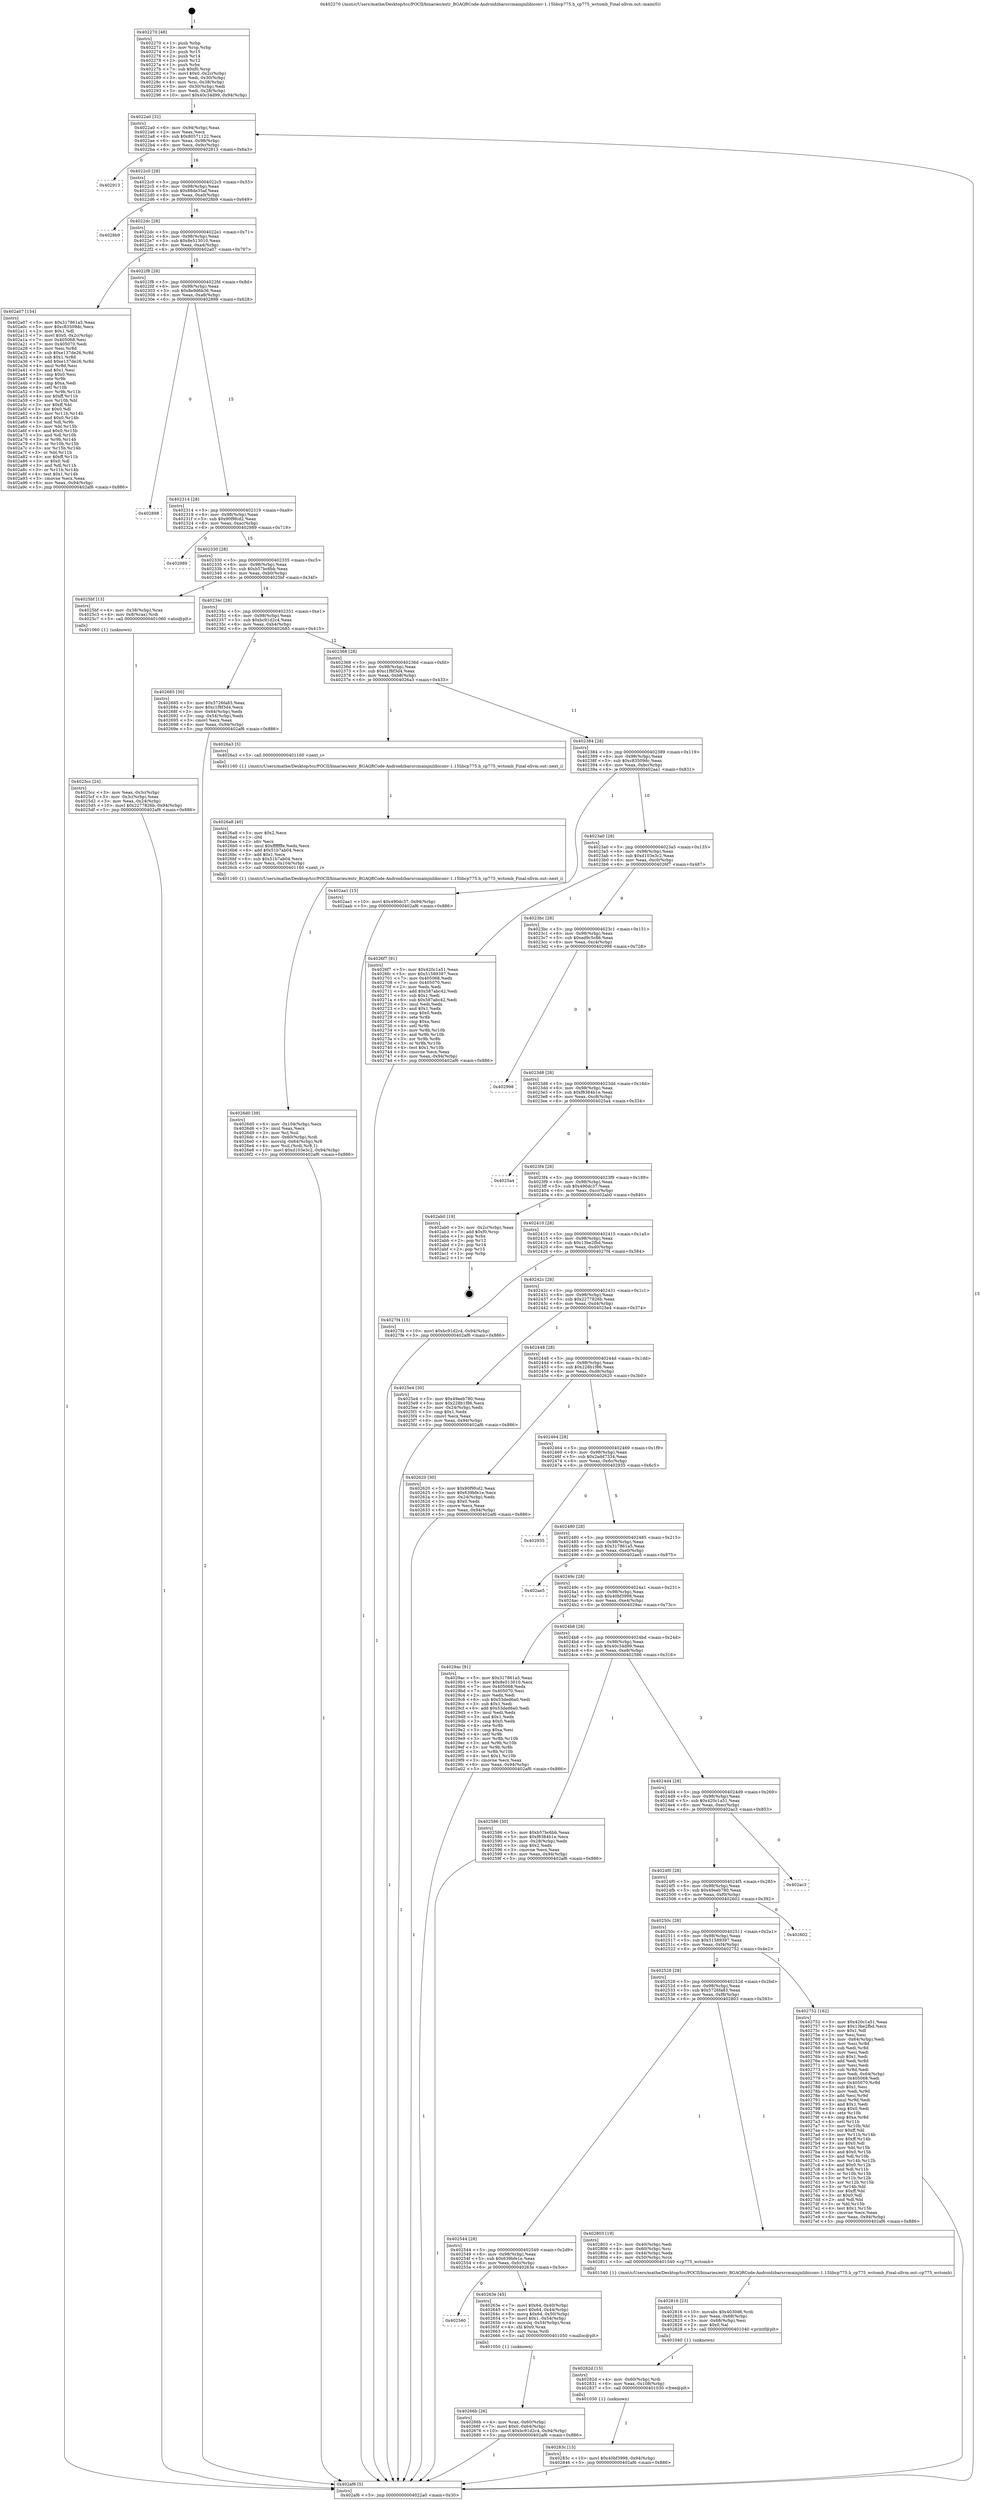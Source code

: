 digraph "0x402270" {
  label = "0x402270 (/mnt/c/Users/mathe/Desktop/tcc/POCII/binaries/extr_BGAQRCode-Androidzbarsrcmainjnilibiconv-1.15libcp775.h_cp775_wctomb_Final-ollvm.out::main(0))"
  labelloc = "t"
  node[shape=record]

  Entry [label="",width=0.3,height=0.3,shape=circle,fillcolor=black,style=filled]
  "0x4022a0" [label="{
     0x4022a0 [32]\l
     | [instrs]\l
     &nbsp;&nbsp;0x4022a0 \<+6\>: mov -0x94(%rbp),%eax\l
     &nbsp;&nbsp;0x4022a6 \<+2\>: mov %eax,%ecx\l
     &nbsp;&nbsp;0x4022a8 \<+6\>: sub $0x80571122,%ecx\l
     &nbsp;&nbsp;0x4022ae \<+6\>: mov %eax,-0x98(%rbp)\l
     &nbsp;&nbsp;0x4022b4 \<+6\>: mov %ecx,-0x9c(%rbp)\l
     &nbsp;&nbsp;0x4022ba \<+6\>: je 0000000000402913 \<main+0x6a3\>\l
  }"]
  "0x402913" [label="{
     0x402913\l
  }", style=dashed]
  "0x4022c0" [label="{
     0x4022c0 [28]\l
     | [instrs]\l
     &nbsp;&nbsp;0x4022c0 \<+5\>: jmp 00000000004022c5 \<main+0x55\>\l
     &nbsp;&nbsp;0x4022c5 \<+6\>: mov -0x98(%rbp),%eax\l
     &nbsp;&nbsp;0x4022cb \<+5\>: sub $0x88de35af,%eax\l
     &nbsp;&nbsp;0x4022d0 \<+6\>: mov %eax,-0xa0(%rbp)\l
     &nbsp;&nbsp;0x4022d6 \<+6\>: je 00000000004028b9 \<main+0x649\>\l
  }"]
  Exit [label="",width=0.3,height=0.3,shape=circle,fillcolor=black,style=filled,peripheries=2]
  "0x4028b9" [label="{
     0x4028b9\l
  }", style=dashed]
  "0x4022dc" [label="{
     0x4022dc [28]\l
     | [instrs]\l
     &nbsp;&nbsp;0x4022dc \<+5\>: jmp 00000000004022e1 \<main+0x71\>\l
     &nbsp;&nbsp;0x4022e1 \<+6\>: mov -0x98(%rbp),%eax\l
     &nbsp;&nbsp;0x4022e7 \<+5\>: sub $0x8e513010,%eax\l
     &nbsp;&nbsp;0x4022ec \<+6\>: mov %eax,-0xa4(%rbp)\l
     &nbsp;&nbsp;0x4022f2 \<+6\>: je 0000000000402a07 \<main+0x797\>\l
  }"]
  "0x40283c" [label="{
     0x40283c [15]\l
     | [instrs]\l
     &nbsp;&nbsp;0x40283c \<+10\>: movl $0x40bf3998,-0x94(%rbp)\l
     &nbsp;&nbsp;0x402846 \<+5\>: jmp 0000000000402af6 \<main+0x886\>\l
  }"]
  "0x402a07" [label="{
     0x402a07 [154]\l
     | [instrs]\l
     &nbsp;&nbsp;0x402a07 \<+5\>: mov $0x317861a5,%eax\l
     &nbsp;&nbsp;0x402a0c \<+5\>: mov $0xc83509dc,%ecx\l
     &nbsp;&nbsp;0x402a11 \<+2\>: mov $0x1,%dl\l
     &nbsp;&nbsp;0x402a13 \<+7\>: movl $0x0,-0x2c(%rbp)\l
     &nbsp;&nbsp;0x402a1a \<+7\>: mov 0x405068,%esi\l
     &nbsp;&nbsp;0x402a21 \<+7\>: mov 0x405070,%edi\l
     &nbsp;&nbsp;0x402a28 \<+3\>: mov %esi,%r8d\l
     &nbsp;&nbsp;0x402a2b \<+7\>: sub $0xe137de26,%r8d\l
     &nbsp;&nbsp;0x402a32 \<+4\>: sub $0x1,%r8d\l
     &nbsp;&nbsp;0x402a36 \<+7\>: add $0xe137de26,%r8d\l
     &nbsp;&nbsp;0x402a3d \<+4\>: imul %r8d,%esi\l
     &nbsp;&nbsp;0x402a41 \<+3\>: and $0x1,%esi\l
     &nbsp;&nbsp;0x402a44 \<+3\>: cmp $0x0,%esi\l
     &nbsp;&nbsp;0x402a47 \<+4\>: sete %r9b\l
     &nbsp;&nbsp;0x402a4b \<+3\>: cmp $0xa,%edi\l
     &nbsp;&nbsp;0x402a4e \<+4\>: setl %r10b\l
     &nbsp;&nbsp;0x402a52 \<+3\>: mov %r9b,%r11b\l
     &nbsp;&nbsp;0x402a55 \<+4\>: xor $0xff,%r11b\l
     &nbsp;&nbsp;0x402a59 \<+3\>: mov %r10b,%bl\l
     &nbsp;&nbsp;0x402a5c \<+3\>: xor $0xff,%bl\l
     &nbsp;&nbsp;0x402a5f \<+3\>: xor $0x0,%dl\l
     &nbsp;&nbsp;0x402a62 \<+3\>: mov %r11b,%r14b\l
     &nbsp;&nbsp;0x402a65 \<+4\>: and $0x0,%r14b\l
     &nbsp;&nbsp;0x402a69 \<+3\>: and %dl,%r9b\l
     &nbsp;&nbsp;0x402a6c \<+3\>: mov %bl,%r15b\l
     &nbsp;&nbsp;0x402a6f \<+4\>: and $0x0,%r15b\l
     &nbsp;&nbsp;0x402a73 \<+3\>: and %dl,%r10b\l
     &nbsp;&nbsp;0x402a76 \<+3\>: or %r9b,%r14b\l
     &nbsp;&nbsp;0x402a79 \<+3\>: or %r10b,%r15b\l
     &nbsp;&nbsp;0x402a7c \<+3\>: xor %r15b,%r14b\l
     &nbsp;&nbsp;0x402a7f \<+3\>: or %bl,%r11b\l
     &nbsp;&nbsp;0x402a82 \<+4\>: xor $0xff,%r11b\l
     &nbsp;&nbsp;0x402a86 \<+3\>: or $0x0,%dl\l
     &nbsp;&nbsp;0x402a89 \<+3\>: and %dl,%r11b\l
     &nbsp;&nbsp;0x402a8c \<+3\>: or %r11b,%r14b\l
     &nbsp;&nbsp;0x402a8f \<+4\>: test $0x1,%r14b\l
     &nbsp;&nbsp;0x402a93 \<+3\>: cmovne %ecx,%eax\l
     &nbsp;&nbsp;0x402a96 \<+6\>: mov %eax,-0x94(%rbp)\l
     &nbsp;&nbsp;0x402a9c \<+5\>: jmp 0000000000402af6 \<main+0x886\>\l
  }"]
  "0x4022f8" [label="{
     0x4022f8 [28]\l
     | [instrs]\l
     &nbsp;&nbsp;0x4022f8 \<+5\>: jmp 00000000004022fd \<main+0x8d\>\l
     &nbsp;&nbsp;0x4022fd \<+6\>: mov -0x98(%rbp),%eax\l
     &nbsp;&nbsp;0x402303 \<+5\>: sub $0x8e9d6b36,%eax\l
     &nbsp;&nbsp;0x402308 \<+6\>: mov %eax,-0xa8(%rbp)\l
     &nbsp;&nbsp;0x40230e \<+6\>: je 0000000000402898 \<main+0x628\>\l
  }"]
  "0x40282d" [label="{
     0x40282d [15]\l
     | [instrs]\l
     &nbsp;&nbsp;0x40282d \<+4\>: mov -0x60(%rbp),%rdi\l
     &nbsp;&nbsp;0x402831 \<+6\>: mov %eax,-0x108(%rbp)\l
     &nbsp;&nbsp;0x402837 \<+5\>: call 0000000000401030 \<free@plt\>\l
     | [calls]\l
     &nbsp;&nbsp;0x401030 \{1\} (unknown)\l
  }"]
  "0x402898" [label="{
     0x402898\l
  }", style=dashed]
  "0x402314" [label="{
     0x402314 [28]\l
     | [instrs]\l
     &nbsp;&nbsp;0x402314 \<+5\>: jmp 0000000000402319 \<main+0xa9\>\l
     &nbsp;&nbsp;0x402319 \<+6\>: mov -0x98(%rbp),%eax\l
     &nbsp;&nbsp;0x40231f \<+5\>: sub $0x90f9fcd2,%eax\l
     &nbsp;&nbsp;0x402324 \<+6\>: mov %eax,-0xac(%rbp)\l
     &nbsp;&nbsp;0x40232a \<+6\>: je 0000000000402989 \<main+0x719\>\l
  }"]
  "0x402816" [label="{
     0x402816 [23]\l
     | [instrs]\l
     &nbsp;&nbsp;0x402816 \<+10\>: movabs $0x4030d6,%rdi\l
     &nbsp;&nbsp;0x402820 \<+3\>: mov %eax,-0x68(%rbp)\l
     &nbsp;&nbsp;0x402823 \<+3\>: mov -0x68(%rbp),%esi\l
     &nbsp;&nbsp;0x402826 \<+2\>: mov $0x0,%al\l
     &nbsp;&nbsp;0x402828 \<+5\>: call 0000000000401040 \<printf@plt\>\l
     | [calls]\l
     &nbsp;&nbsp;0x401040 \{1\} (unknown)\l
  }"]
  "0x402989" [label="{
     0x402989\l
  }", style=dashed]
  "0x402330" [label="{
     0x402330 [28]\l
     | [instrs]\l
     &nbsp;&nbsp;0x402330 \<+5\>: jmp 0000000000402335 \<main+0xc5\>\l
     &nbsp;&nbsp;0x402335 \<+6\>: mov -0x98(%rbp),%eax\l
     &nbsp;&nbsp;0x40233b \<+5\>: sub $0xb57bc6bb,%eax\l
     &nbsp;&nbsp;0x402340 \<+6\>: mov %eax,-0xb0(%rbp)\l
     &nbsp;&nbsp;0x402346 \<+6\>: je 00000000004025bf \<main+0x34f\>\l
  }"]
  "0x4026d0" [label="{
     0x4026d0 [39]\l
     | [instrs]\l
     &nbsp;&nbsp;0x4026d0 \<+6\>: mov -0x104(%rbp),%ecx\l
     &nbsp;&nbsp;0x4026d6 \<+3\>: imul %eax,%ecx\l
     &nbsp;&nbsp;0x4026d9 \<+3\>: mov %cl,%sil\l
     &nbsp;&nbsp;0x4026dc \<+4\>: mov -0x60(%rbp),%rdi\l
     &nbsp;&nbsp;0x4026e0 \<+4\>: movslq -0x64(%rbp),%r8\l
     &nbsp;&nbsp;0x4026e4 \<+4\>: mov %sil,(%rdi,%r8,1)\l
     &nbsp;&nbsp;0x4026e8 \<+10\>: movl $0xd103e3c2,-0x94(%rbp)\l
     &nbsp;&nbsp;0x4026f2 \<+5\>: jmp 0000000000402af6 \<main+0x886\>\l
  }"]
  "0x4025bf" [label="{
     0x4025bf [13]\l
     | [instrs]\l
     &nbsp;&nbsp;0x4025bf \<+4\>: mov -0x38(%rbp),%rax\l
     &nbsp;&nbsp;0x4025c3 \<+4\>: mov 0x8(%rax),%rdi\l
     &nbsp;&nbsp;0x4025c7 \<+5\>: call 0000000000401060 \<atoi@plt\>\l
     | [calls]\l
     &nbsp;&nbsp;0x401060 \{1\} (unknown)\l
  }"]
  "0x40234c" [label="{
     0x40234c [28]\l
     | [instrs]\l
     &nbsp;&nbsp;0x40234c \<+5\>: jmp 0000000000402351 \<main+0xe1\>\l
     &nbsp;&nbsp;0x402351 \<+6\>: mov -0x98(%rbp),%eax\l
     &nbsp;&nbsp;0x402357 \<+5\>: sub $0xbc91d2c4,%eax\l
     &nbsp;&nbsp;0x40235c \<+6\>: mov %eax,-0xb4(%rbp)\l
     &nbsp;&nbsp;0x402362 \<+6\>: je 0000000000402685 \<main+0x415\>\l
  }"]
  "0x4026a8" [label="{
     0x4026a8 [40]\l
     | [instrs]\l
     &nbsp;&nbsp;0x4026a8 \<+5\>: mov $0x2,%ecx\l
     &nbsp;&nbsp;0x4026ad \<+1\>: cltd\l
     &nbsp;&nbsp;0x4026ae \<+2\>: idiv %ecx\l
     &nbsp;&nbsp;0x4026b0 \<+6\>: imul $0xfffffffe,%edx,%ecx\l
     &nbsp;&nbsp;0x4026b6 \<+6\>: add $0x51b7ab04,%ecx\l
     &nbsp;&nbsp;0x4026bc \<+3\>: add $0x1,%ecx\l
     &nbsp;&nbsp;0x4026bf \<+6\>: sub $0x51b7ab04,%ecx\l
     &nbsp;&nbsp;0x4026c5 \<+6\>: mov %ecx,-0x104(%rbp)\l
     &nbsp;&nbsp;0x4026cb \<+5\>: call 0000000000401160 \<next_i\>\l
     | [calls]\l
     &nbsp;&nbsp;0x401160 \{1\} (/mnt/c/Users/mathe/Desktop/tcc/POCII/binaries/extr_BGAQRCode-Androidzbarsrcmainjnilibiconv-1.15libcp775.h_cp775_wctomb_Final-ollvm.out::next_i)\l
  }"]
  "0x402685" [label="{
     0x402685 [30]\l
     | [instrs]\l
     &nbsp;&nbsp;0x402685 \<+5\>: mov $0x5726fa83,%eax\l
     &nbsp;&nbsp;0x40268a \<+5\>: mov $0xc1f8f3d4,%ecx\l
     &nbsp;&nbsp;0x40268f \<+3\>: mov -0x64(%rbp),%edx\l
     &nbsp;&nbsp;0x402692 \<+3\>: cmp -0x54(%rbp),%edx\l
     &nbsp;&nbsp;0x402695 \<+3\>: cmovl %ecx,%eax\l
     &nbsp;&nbsp;0x402698 \<+6\>: mov %eax,-0x94(%rbp)\l
     &nbsp;&nbsp;0x40269e \<+5\>: jmp 0000000000402af6 \<main+0x886\>\l
  }"]
  "0x402368" [label="{
     0x402368 [28]\l
     | [instrs]\l
     &nbsp;&nbsp;0x402368 \<+5\>: jmp 000000000040236d \<main+0xfd\>\l
     &nbsp;&nbsp;0x40236d \<+6\>: mov -0x98(%rbp),%eax\l
     &nbsp;&nbsp;0x402373 \<+5\>: sub $0xc1f8f3d4,%eax\l
     &nbsp;&nbsp;0x402378 \<+6\>: mov %eax,-0xb8(%rbp)\l
     &nbsp;&nbsp;0x40237e \<+6\>: je 00000000004026a3 \<main+0x433\>\l
  }"]
  "0x40266b" [label="{
     0x40266b [26]\l
     | [instrs]\l
     &nbsp;&nbsp;0x40266b \<+4\>: mov %rax,-0x60(%rbp)\l
     &nbsp;&nbsp;0x40266f \<+7\>: movl $0x0,-0x64(%rbp)\l
     &nbsp;&nbsp;0x402676 \<+10\>: movl $0xbc91d2c4,-0x94(%rbp)\l
     &nbsp;&nbsp;0x402680 \<+5\>: jmp 0000000000402af6 \<main+0x886\>\l
  }"]
  "0x4026a3" [label="{
     0x4026a3 [5]\l
     | [instrs]\l
     &nbsp;&nbsp;0x4026a3 \<+5\>: call 0000000000401160 \<next_i\>\l
     | [calls]\l
     &nbsp;&nbsp;0x401160 \{1\} (/mnt/c/Users/mathe/Desktop/tcc/POCII/binaries/extr_BGAQRCode-Androidzbarsrcmainjnilibiconv-1.15libcp775.h_cp775_wctomb_Final-ollvm.out::next_i)\l
  }"]
  "0x402384" [label="{
     0x402384 [28]\l
     | [instrs]\l
     &nbsp;&nbsp;0x402384 \<+5\>: jmp 0000000000402389 \<main+0x119\>\l
     &nbsp;&nbsp;0x402389 \<+6\>: mov -0x98(%rbp),%eax\l
     &nbsp;&nbsp;0x40238f \<+5\>: sub $0xc83509dc,%eax\l
     &nbsp;&nbsp;0x402394 \<+6\>: mov %eax,-0xbc(%rbp)\l
     &nbsp;&nbsp;0x40239a \<+6\>: je 0000000000402aa1 \<main+0x831\>\l
  }"]
  "0x402560" [label="{
     0x402560\l
  }", style=dashed]
  "0x402aa1" [label="{
     0x402aa1 [15]\l
     | [instrs]\l
     &nbsp;&nbsp;0x402aa1 \<+10\>: movl $0x490dc37,-0x94(%rbp)\l
     &nbsp;&nbsp;0x402aab \<+5\>: jmp 0000000000402af6 \<main+0x886\>\l
  }"]
  "0x4023a0" [label="{
     0x4023a0 [28]\l
     | [instrs]\l
     &nbsp;&nbsp;0x4023a0 \<+5\>: jmp 00000000004023a5 \<main+0x135\>\l
     &nbsp;&nbsp;0x4023a5 \<+6\>: mov -0x98(%rbp),%eax\l
     &nbsp;&nbsp;0x4023ab \<+5\>: sub $0xd103e3c2,%eax\l
     &nbsp;&nbsp;0x4023b0 \<+6\>: mov %eax,-0xc0(%rbp)\l
     &nbsp;&nbsp;0x4023b6 \<+6\>: je 00000000004026f7 \<main+0x487\>\l
  }"]
  "0x40263e" [label="{
     0x40263e [45]\l
     | [instrs]\l
     &nbsp;&nbsp;0x40263e \<+7\>: movl $0x64,-0x40(%rbp)\l
     &nbsp;&nbsp;0x402645 \<+7\>: movl $0x64,-0x44(%rbp)\l
     &nbsp;&nbsp;0x40264c \<+8\>: movq $0x64,-0x50(%rbp)\l
     &nbsp;&nbsp;0x402654 \<+7\>: movl $0x1,-0x54(%rbp)\l
     &nbsp;&nbsp;0x40265b \<+4\>: movslq -0x54(%rbp),%rax\l
     &nbsp;&nbsp;0x40265f \<+4\>: shl $0x0,%rax\l
     &nbsp;&nbsp;0x402663 \<+3\>: mov %rax,%rdi\l
     &nbsp;&nbsp;0x402666 \<+5\>: call 0000000000401050 \<malloc@plt\>\l
     | [calls]\l
     &nbsp;&nbsp;0x401050 \{1\} (unknown)\l
  }"]
  "0x4026f7" [label="{
     0x4026f7 [91]\l
     | [instrs]\l
     &nbsp;&nbsp;0x4026f7 \<+5\>: mov $0x420c1a51,%eax\l
     &nbsp;&nbsp;0x4026fc \<+5\>: mov $0x51589397,%ecx\l
     &nbsp;&nbsp;0x402701 \<+7\>: mov 0x405068,%edx\l
     &nbsp;&nbsp;0x402708 \<+7\>: mov 0x405070,%esi\l
     &nbsp;&nbsp;0x40270f \<+2\>: mov %edx,%edi\l
     &nbsp;&nbsp;0x402711 \<+6\>: add $0x587abc42,%edi\l
     &nbsp;&nbsp;0x402717 \<+3\>: sub $0x1,%edi\l
     &nbsp;&nbsp;0x40271a \<+6\>: sub $0x587abc42,%edi\l
     &nbsp;&nbsp;0x402720 \<+3\>: imul %edi,%edx\l
     &nbsp;&nbsp;0x402723 \<+3\>: and $0x1,%edx\l
     &nbsp;&nbsp;0x402726 \<+3\>: cmp $0x0,%edx\l
     &nbsp;&nbsp;0x402729 \<+4\>: sete %r8b\l
     &nbsp;&nbsp;0x40272d \<+3\>: cmp $0xa,%esi\l
     &nbsp;&nbsp;0x402730 \<+4\>: setl %r9b\l
     &nbsp;&nbsp;0x402734 \<+3\>: mov %r8b,%r10b\l
     &nbsp;&nbsp;0x402737 \<+3\>: and %r9b,%r10b\l
     &nbsp;&nbsp;0x40273a \<+3\>: xor %r9b,%r8b\l
     &nbsp;&nbsp;0x40273d \<+3\>: or %r8b,%r10b\l
     &nbsp;&nbsp;0x402740 \<+4\>: test $0x1,%r10b\l
     &nbsp;&nbsp;0x402744 \<+3\>: cmovne %ecx,%eax\l
     &nbsp;&nbsp;0x402747 \<+6\>: mov %eax,-0x94(%rbp)\l
     &nbsp;&nbsp;0x40274d \<+5\>: jmp 0000000000402af6 \<main+0x886\>\l
  }"]
  "0x4023bc" [label="{
     0x4023bc [28]\l
     | [instrs]\l
     &nbsp;&nbsp;0x4023bc \<+5\>: jmp 00000000004023c1 \<main+0x151\>\l
     &nbsp;&nbsp;0x4023c1 \<+6\>: mov -0x98(%rbp),%eax\l
     &nbsp;&nbsp;0x4023c7 \<+5\>: sub $0xed9c5c86,%eax\l
     &nbsp;&nbsp;0x4023cc \<+6\>: mov %eax,-0xc4(%rbp)\l
     &nbsp;&nbsp;0x4023d2 \<+6\>: je 0000000000402998 \<main+0x728\>\l
  }"]
  "0x402544" [label="{
     0x402544 [28]\l
     | [instrs]\l
     &nbsp;&nbsp;0x402544 \<+5\>: jmp 0000000000402549 \<main+0x2d9\>\l
     &nbsp;&nbsp;0x402549 \<+6\>: mov -0x98(%rbp),%eax\l
     &nbsp;&nbsp;0x40254f \<+5\>: sub $0x639bfe1e,%eax\l
     &nbsp;&nbsp;0x402554 \<+6\>: mov %eax,-0xfc(%rbp)\l
     &nbsp;&nbsp;0x40255a \<+6\>: je 000000000040263e \<main+0x3ce\>\l
  }"]
  "0x402998" [label="{
     0x402998\l
  }", style=dashed]
  "0x4023d8" [label="{
     0x4023d8 [28]\l
     | [instrs]\l
     &nbsp;&nbsp;0x4023d8 \<+5\>: jmp 00000000004023dd \<main+0x16d\>\l
     &nbsp;&nbsp;0x4023dd \<+6\>: mov -0x98(%rbp),%eax\l
     &nbsp;&nbsp;0x4023e3 \<+5\>: sub $0xf8384b1e,%eax\l
     &nbsp;&nbsp;0x4023e8 \<+6\>: mov %eax,-0xc8(%rbp)\l
     &nbsp;&nbsp;0x4023ee \<+6\>: je 00000000004025a4 \<main+0x334\>\l
  }"]
  "0x402803" [label="{
     0x402803 [19]\l
     | [instrs]\l
     &nbsp;&nbsp;0x402803 \<+3\>: mov -0x40(%rbp),%edi\l
     &nbsp;&nbsp;0x402806 \<+4\>: mov -0x60(%rbp),%rsi\l
     &nbsp;&nbsp;0x40280a \<+3\>: mov -0x44(%rbp),%edx\l
     &nbsp;&nbsp;0x40280d \<+4\>: mov -0x50(%rbp),%rcx\l
     &nbsp;&nbsp;0x402811 \<+5\>: call 0000000000401540 \<cp775_wctomb\>\l
     | [calls]\l
     &nbsp;&nbsp;0x401540 \{1\} (/mnt/c/Users/mathe/Desktop/tcc/POCII/binaries/extr_BGAQRCode-Androidzbarsrcmainjnilibiconv-1.15libcp775.h_cp775_wctomb_Final-ollvm.out::cp775_wctomb)\l
  }"]
  "0x4025a4" [label="{
     0x4025a4\l
  }", style=dashed]
  "0x4023f4" [label="{
     0x4023f4 [28]\l
     | [instrs]\l
     &nbsp;&nbsp;0x4023f4 \<+5\>: jmp 00000000004023f9 \<main+0x189\>\l
     &nbsp;&nbsp;0x4023f9 \<+6\>: mov -0x98(%rbp),%eax\l
     &nbsp;&nbsp;0x4023ff \<+5\>: sub $0x490dc37,%eax\l
     &nbsp;&nbsp;0x402404 \<+6\>: mov %eax,-0xcc(%rbp)\l
     &nbsp;&nbsp;0x40240a \<+6\>: je 0000000000402ab0 \<main+0x840\>\l
  }"]
  "0x402528" [label="{
     0x402528 [28]\l
     | [instrs]\l
     &nbsp;&nbsp;0x402528 \<+5\>: jmp 000000000040252d \<main+0x2bd\>\l
     &nbsp;&nbsp;0x40252d \<+6\>: mov -0x98(%rbp),%eax\l
     &nbsp;&nbsp;0x402533 \<+5\>: sub $0x5726fa83,%eax\l
     &nbsp;&nbsp;0x402538 \<+6\>: mov %eax,-0xf8(%rbp)\l
     &nbsp;&nbsp;0x40253e \<+6\>: je 0000000000402803 \<main+0x593\>\l
  }"]
  "0x402ab0" [label="{
     0x402ab0 [19]\l
     | [instrs]\l
     &nbsp;&nbsp;0x402ab0 \<+3\>: mov -0x2c(%rbp),%eax\l
     &nbsp;&nbsp;0x402ab3 \<+7\>: add $0xf0,%rsp\l
     &nbsp;&nbsp;0x402aba \<+1\>: pop %rbx\l
     &nbsp;&nbsp;0x402abb \<+2\>: pop %r12\l
     &nbsp;&nbsp;0x402abd \<+2\>: pop %r14\l
     &nbsp;&nbsp;0x402abf \<+2\>: pop %r15\l
     &nbsp;&nbsp;0x402ac1 \<+1\>: pop %rbp\l
     &nbsp;&nbsp;0x402ac2 \<+1\>: ret\l
  }"]
  "0x402410" [label="{
     0x402410 [28]\l
     | [instrs]\l
     &nbsp;&nbsp;0x402410 \<+5\>: jmp 0000000000402415 \<main+0x1a5\>\l
     &nbsp;&nbsp;0x402415 \<+6\>: mov -0x98(%rbp),%eax\l
     &nbsp;&nbsp;0x40241b \<+5\>: sub $0x13be2fbd,%eax\l
     &nbsp;&nbsp;0x402420 \<+6\>: mov %eax,-0xd0(%rbp)\l
     &nbsp;&nbsp;0x402426 \<+6\>: je 00000000004027f4 \<main+0x584\>\l
  }"]
  "0x402752" [label="{
     0x402752 [162]\l
     | [instrs]\l
     &nbsp;&nbsp;0x402752 \<+5\>: mov $0x420c1a51,%eax\l
     &nbsp;&nbsp;0x402757 \<+5\>: mov $0x13be2fbd,%ecx\l
     &nbsp;&nbsp;0x40275c \<+2\>: mov $0x1,%dl\l
     &nbsp;&nbsp;0x40275e \<+2\>: xor %esi,%esi\l
     &nbsp;&nbsp;0x402760 \<+3\>: mov -0x64(%rbp),%edi\l
     &nbsp;&nbsp;0x402763 \<+3\>: mov %esi,%r8d\l
     &nbsp;&nbsp;0x402766 \<+3\>: sub %edi,%r8d\l
     &nbsp;&nbsp;0x402769 \<+2\>: mov %esi,%edi\l
     &nbsp;&nbsp;0x40276b \<+3\>: sub $0x1,%edi\l
     &nbsp;&nbsp;0x40276e \<+3\>: add %edi,%r8d\l
     &nbsp;&nbsp;0x402771 \<+2\>: mov %esi,%edi\l
     &nbsp;&nbsp;0x402773 \<+3\>: sub %r8d,%edi\l
     &nbsp;&nbsp;0x402776 \<+3\>: mov %edi,-0x64(%rbp)\l
     &nbsp;&nbsp;0x402779 \<+7\>: mov 0x405068,%edi\l
     &nbsp;&nbsp;0x402780 \<+8\>: mov 0x405070,%r8d\l
     &nbsp;&nbsp;0x402788 \<+3\>: sub $0x1,%esi\l
     &nbsp;&nbsp;0x40278b \<+3\>: mov %edi,%r9d\l
     &nbsp;&nbsp;0x40278e \<+3\>: add %esi,%r9d\l
     &nbsp;&nbsp;0x402791 \<+4\>: imul %r9d,%edi\l
     &nbsp;&nbsp;0x402795 \<+3\>: and $0x1,%edi\l
     &nbsp;&nbsp;0x402798 \<+3\>: cmp $0x0,%edi\l
     &nbsp;&nbsp;0x40279b \<+4\>: sete %r10b\l
     &nbsp;&nbsp;0x40279f \<+4\>: cmp $0xa,%r8d\l
     &nbsp;&nbsp;0x4027a3 \<+4\>: setl %r11b\l
     &nbsp;&nbsp;0x4027a7 \<+3\>: mov %r10b,%bl\l
     &nbsp;&nbsp;0x4027aa \<+3\>: xor $0xff,%bl\l
     &nbsp;&nbsp;0x4027ad \<+3\>: mov %r11b,%r14b\l
     &nbsp;&nbsp;0x4027b0 \<+4\>: xor $0xff,%r14b\l
     &nbsp;&nbsp;0x4027b4 \<+3\>: xor $0x0,%dl\l
     &nbsp;&nbsp;0x4027b7 \<+3\>: mov %bl,%r15b\l
     &nbsp;&nbsp;0x4027ba \<+4\>: and $0x0,%r15b\l
     &nbsp;&nbsp;0x4027be \<+3\>: and %dl,%r10b\l
     &nbsp;&nbsp;0x4027c1 \<+3\>: mov %r14b,%r12b\l
     &nbsp;&nbsp;0x4027c4 \<+4\>: and $0x0,%r12b\l
     &nbsp;&nbsp;0x4027c8 \<+3\>: and %dl,%r11b\l
     &nbsp;&nbsp;0x4027cb \<+3\>: or %r10b,%r15b\l
     &nbsp;&nbsp;0x4027ce \<+3\>: or %r11b,%r12b\l
     &nbsp;&nbsp;0x4027d1 \<+3\>: xor %r12b,%r15b\l
     &nbsp;&nbsp;0x4027d4 \<+3\>: or %r14b,%bl\l
     &nbsp;&nbsp;0x4027d7 \<+3\>: xor $0xff,%bl\l
     &nbsp;&nbsp;0x4027da \<+3\>: or $0x0,%dl\l
     &nbsp;&nbsp;0x4027dd \<+2\>: and %dl,%bl\l
     &nbsp;&nbsp;0x4027df \<+3\>: or %bl,%r15b\l
     &nbsp;&nbsp;0x4027e2 \<+4\>: test $0x1,%r15b\l
     &nbsp;&nbsp;0x4027e6 \<+3\>: cmovne %ecx,%eax\l
     &nbsp;&nbsp;0x4027e9 \<+6\>: mov %eax,-0x94(%rbp)\l
     &nbsp;&nbsp;0x4027ef \<+5\>: jmp 0000000000402af6 \<main+0x886\>\l
  }"]
  "0x4027f4" [label="{
     0x4027f4 [15]\l
     | [instrs]\l
     &nbsp;&nbsp;0x4027f4 \<+10\>: movl $0xbc91d2c4,-0x94(%rbp)\l
     &nbsp;&nbsp;0x4027fe \<+5\>: jmp 0000000000402af6 \<main+0x886\>\l
  }"]
  "0x40242c" [label="{
     0x40242c [28]\l
     | [instrs]\l
     &nbsp;&nbsp;0x40242c \<+5\>: jmp 0000000000402431 \<main+0x1c1\>\l
     &nbsp;&nbsp;0x402431 \<+6\>: mov -0x98(%rbp),%eax\l
     &nbsp;&nbsp;0x402437 \<+5\>: sub $0x2277826b,%eax\l
     &nbsp;&nbsp;0x40243c \<+6\>: mov %eax,-0xd4(%rbp)\l
     &nbsp;&nbsp;0x402442 \<+6\>: je 00000000004025e4 \<main+0x374\>\l
  }"]
  "0x40250c" [label="{
     0x40250c [28]\l
     | [instrs]\l
     &nbsp;&nbsp;0x40250c \<+5\>: jmp 0000000000402511 \<main+0x2a1\>\l
     &nbsp;&nbsp;0x402511 \<+6\>: mov -0x98(%rbp),%eax\l
     &nbsp;&nbsp;0x402517 \<+5\>: sub $0x51589397,%eax\l
     &nbsp;&nbsp;0x40251c \<+6\>: mov %eax,-0xf4(%rbp)\l
     &nbsp;&nbsp;0x402522 \<+6\>: je 0000000000402752 \<main+0x4e2\>\l
  }"]
  "0x4025e4" [label="{
     0x4025e4 [30]\l
     | [instrs]\l
     &nbsp;&nbsp;0x4025e4 \<+5\>: mov $0x49eeb780,%eax\l
     &nbsp;&nbsp;0x4025e9 \<+5\>: mov $0x228b1f86,%ecx\l
     &nbsp;&nbsp;0x4025ee \<+3\>: mov -0x24(%rbp),%edx\l
     &nbsp;&nbsp;0x4025f1 \<+3\>: cmp $0x1,%edx\l
     &nbsp;&nbsp;0x4025f4 \<+3\>: cmovl %ecx,%eax\l
     &nbsp;&nbsp;0x4025f7 \<+6\>: mov %eax,-0x94(%rbp)\l
     &nbsp;&nbsp;0x4025fd \<+5\>: jmp 0000000000402af6 \<main+0x886\>\l
  }"]
  "0x402448" [label="{
     0x402448 [28]\l
     | [instrs]\l
     &nbsp;&nbsp;0x402448 \<+5\>: jmp 000000000040244d \<main+0x1dd\>\l
     &nbsp;&nbsp;0x40244d \<+6\>: mov -0x98(%rbp),%eax\l
     &nbsp;&nbsp;0x402453 \<+5\>: sub $0x228b1f86,%eax\l
     &nbsp;&nbsp;0x402458 \<+6\>: mov %eax,-0xd8(%rbp)\l
     &nbsp;&nbsp;0x40245e \<+6\>: je 0000000000402620 \<main+0x3b0\>\l
  }"]
  "0x402602" [label="{
     0x402602\l
  }", style=dashed]
  "0x402620" [label="{
     0x402620 [30]\l
     | [instrs]\l
     &nbsp;&nbsp;0x402620 \<+5\>: mov $0x90f9fcd2,%eax\l
     &nbsp;&nbsp;0x402625 \<+5\>: mov $0x639bfe1e,%ecx\l
     &nbsp;&nbsp;0x40262a \<+3\>: mov -0x24(%rbp),%edx\l
     &nbsp;&nbsp;0x40262d \<+3\>: cmp $0x0,%edx\l
     &nbsp;&nbsp;0x402630 \<+3\>: cmove %ecx,%eax\l
     &nbsp;&nbsp;0x402633 \<+6\>: mov %eax,-0x94(%rbp)\l
     &nbsp;&nbsp;0x402639 \<+5\>: jmp 0000000000402af6 \<main+0x886\>\l
  }"]
  "0x402464" [label="{
     0x402464 [28]\l
     | [instrs]\l
     &nbsp;&nbsp;0x402464 \<+5\>: jmp 0000000000402469 \<main+0x1f9\>\l
     &nbsp;&nbsp;0x402469 \<+6\>: mov -0x98(%rbp),%eax\l
     &nbsp;&nbsp;0x40246f \<+5\>: sub $0x2add7334,%eax\l
     &nbsp;&nbsp;0x402474 \<+6\>: mov %eax,-0xdc(%rbp)\l
     &nbsp;&nbsp;0x40247a \<+6\>: je 0000000000402935 \<main+0x6c5\>\l
  }"]
  "0x4024f0" [label="{
     0x4024f0 [28]\l
     | [instrs]\l
     &nbsp;&nbsp;0x4024f0 \<+5\>: jmp 00000000004024f5 \<main+0x285\>\l
     &nbsp;&nbsp;0x4024f5 \<+6\>: mov -0x98(%rbp),%eax\l
     &nbsp;&nbsp;0x4024fb \<+5\>: sub $0x49eeb780,%eax\l
     &nbsp;&nbsp;0x402500 \<+6\>: mov %eax,-0xf0(%rbp)\l
     &nbsp;&nbsp;0x402506 \<+6\>: je 0000000000402602 \<main+0x392\>\l
  }"]
  "0x402935" [label="{
     0x402935\l
  }", style=dashed]
  "0x402480" [label="{
     0x402480 [28]\l
     | [instrs]\l
     &nbsp;&nbsp;0x402480 \<+5\>: jmp 0000000000402485 \<main+0x215\>\l
     &nbsp;&nbsp;0x402485 \<+6\>: mov -0x98(%rbp),%eax\l
     &nbsp;&nbsp;0x40248b \<+5\>: sub $0x317861a5,%eax\l
     &nbsp;&nbsp;0x402490 \<+6\>: mov %eax,-0xe0(%rbp)\l
     &nbsp;&nbsp;0x402496 \<+6\>: je 0000000000402ae5 \<main+0x875\>\l
  }"]
  "0x402ac3" [label="{
     0x402ac3\l
  }", style=dashed]
  "0x402ae5" [label="{
     0x402ae5\l
  }", style=dashed]
  "0x40249c" [label="{
     0x40249c [28]\l
     | [instrs]\l
     &nbsp;&nbsp;0x40249c \<+5\>: jmp 00000000004024a1 \<main+0x231\>\l
     &nbsp;&nbsp;0x4024a1 \<+6\>: mov -0x98(%rbp),%eax\l
     &nbsp;&nbsp;0x4024a7 \<+5\>: sub $0x40bf3998,%eax\l
     &nbsp;&nbsp;0x4024ac \<+6\>: mov %eax,-0xe4(%rbp)\l
     &nbsp;&nbsp;0x4024b2 \<+6\>: je 00000000004029ac \<main+0x73c\>\l
  }"]
  "0x4025cc" [label="{
     0x4025cc [24]\l
     | [instrs]\l
     &nbsp;&nbsp;0x4025cc \<+3\>: mov %eax,-0x3c(%rbp)\l
     &nbsp;&nbsp;0x4025cf \<+3\>: mov -0x3c(%rbp),%eax\l
     &nbsp;&nbsp;0x4025d2 \<+3\>: mov %eax,-0x24(%rbp)\l
     &nbsp;&nbsp;0x4025d5 \<+10\>: movl $0x2277826b,-0x94(%rbp)\l
     &nbsp;&nbsp;0x4025df \<+5\>: jmp 0000000000402af6 \<main+0x886\>\l
  }"]
  "0x4029ac" [label="{
     0x4029ac [91]\l
     | [instrs]\l
     &nbsp;&nbsp;0x4029ac \<+5\>: mov $0x317861a5,%eax\l
     &nbsp;&nbsp;0x4029b1 \<+5\>: mov $0x8e513010,%ecx\l
     &nbsp;&nbsp;0x4029b6 \<+7\>: mov 0x405068,%edx\l
     &nbsp;&nbsp;0x4029bd \<+7\>: mov 0x405070,%esi\l
     &nbsp;&nbsp;0x4029c4 \<+2\>: mov %edx,%edi\l
     &nbsp;&nbsp;0x4029c6 \<+6\>: sub $0x53ded6a0,%edi\l
     &nbsp;&nbsp;0x4029cc \<+3\>: sub $0x1,%edi\l
     &nbsp;&nbsp;0x4029cf \<+6\>: add $0x53ded6a0,%edi\l
     &nbsp;&nbsp;0x4029d5 \<+3\>: imul %edi,%edx\l
     &nbsp;&nbsp;0x4029d8 \<+3\>: and $0x1,%edx\l
     &nbsp;&nbsp;0x4029db \<+3\>: cmp $0x0,%edx\l
     &nbsp;&nbsp;0x4029de \<+4\>: sete %r8b\l
     &nbsp;&nbsp;0x4029e2 \<+3\>: cmp $0xa,%esi\l
     &nbsp;&nbsp;0x4029e5 \<+4\>: setl %r9b\l
     &nbsp;&nbsp;0x4029e9 \<+3\>: mov %r8b,%r10b\l
     &nbsp;&nbsp;0x4029ec \<+3\>: and %r9b,%r10b\l
     &nbsp;&nbsp;0x4029ef \<+3\>: xor %r9b,%r8b\l
     &nbsp;&nbsp;0x4029f2 \<+3\>: or %r8b,%r10b\l
     &nbsp;&nbsp;0x4029f5 \<+4\>: test $0x1,%r10b\l
     &nbsp;&nbsp;0x4029f9 \<+3\>: cmovne %ecx,%eax\l
     &nbsp;&nbsp;0x4029fc \<+6\>: mov %eax,-0x94(%rbp)\l
     &nbsp;&nbsp;0x402a02 \<+5\>: jmp 0000000000402af6 \<main+0x886\>\l
  }"]
  "0x4024b8" [label="{
     0x4024b8 [28]\l
     | [instrs]\l
     &nbsp;&nbsp;0x4024b8 \<+5\>: jmp 00000000004024bd \<main+0x24d\>\l
     &nbsp;&nbsp;0x4024bd \<+6\>: mov -0x98(%rbp),%eax\l
     &nbsp;&nbsp;0x4024c3 \<+5\>: sub $0x40c34d99,%eax\l
     &nbsp;&nbsp;0x4024c8 \<+6\>: mov %eax,-0xe8(%rbp)\l
     &nbsp;&nbsp;0x4024ce \<+6\>: je 0000000000402586 \<main+0x316\>\l
  }"]
  "0x402270" [label="{
     0x402270 [48]\l
     | [instrs]\l
     &nbsp;&nbsp;0x402270 \<+1\>: push %rbp\l
     &nbsp;&nbsp;0x402271 \<+3\>: mov %rsp,%rbp\l
     &nbsp;&nbsp;0x402274 \<+2\>: push %r15\l
     &nbsp;&nbsp;0x402276 \<+2\>: push %r14\l
     &nbsp;&nbsp;0x402278 \<+2\>: push %r12\l
     &nbsp;&nbsp;0x40227a \<+1\>: push %rbx\l
     &nbsp;&nbsp;0x40227b \<+7\>: sub $0xf0,%rsp\l
     &nbsp;&nbsp;0x402282 \<+7\>: movl $0x0,-0x2c(%rbp)\l
     &nbsp;&nbsp;0x402289 \<+3\>: mov %edi,-0x30(%rbp)\l
     &nbsp;&nbsp;0x40228c \<+4\>: mov %rsi,-0x38(%rbp)\l
     &nbsp;&nbsp;0x402290 \<+3\>: mov -0x30(%rbp),%edi\l
     &nbsp;&nbsp;0x402293 \<+3\>: mov %edi,-0x28(%rbp)\l
     &nbsp;&nbsp;0x402296 \<+10\>: movl $0x40c34d99,-0x94(%rbp)\l
  }"]
  "0x402586" [label="{
     0x402586 [30]\l
     | [instrs]\l
     &nbsp;&nbsp;0x402586 \<+5\>: mov $0xb57bc6bb,%eax\l
     &nbsp;&nbsp;0x40258b \<+5\>: mov $0xf8384b1e,%ecx\l
     &nbsp;&nbsp;0x402590 \<+3\>: mov -0x28(%rbp),%edx\l
     &nbsp;&nbsp;0x402593 \<+3\>: cmp $0x2,%edx\l
     &nbsp;&nbsp;0x402596 \<+3\>: cmovne %ecx,%eax\l
     &nbsp;&nbsp;0x402599 \<+6\>: mov %eax,-0x94(%rbp)\l
     &nbsp;&nbsp;0x40259f \<+5\>: jmp 0000000000402af6 \<main+0x886\>\l
  }"]
  "0x4024d4" [label="{
     0x4024d4 [28]\l
     | [instrs]\l
     &nbsp;&nbsp;0x4024d4 \<+5\>: jmp 00000000004024d9 \<main+0x269\>\l
     &nbsp;&nbsp;0x4024d9 \<+6\>: mov -0x98(%rbp),%eax\l
     &nbsp;&nbsp;0x4024df \<+5\>: sub $0x420c1a51,%eax\l
     &nbsp;&nbsp;0x4024e4 \<+6\>: mov %eax,-0xec(%rbp)\l
     &nbsp;&nbsp;0x4024ea \<+6\>: je 0000000000402ac3 \<main+0x853\>\l
  }"]
  "0x402af6" [label="{
     0x402af6 [5]\l
     | [instrs]\l
     &nbsp;&nbsp;0x402af6 \<+5\>: jmp 00000000004022a0 \<main+0x30\>\l
  }"]
  Entry -> "0x402270" [label=" 1"]
  "0x4022a0" -> "0x402913" [label=" 0"]
  "0x4022a0" -> "0x4022c0" [label=" 16"]
  "0x402ab0" -> Exit [label=" 1"]
  "0x4022c0" -> "0x4028b9" [label=" 0"]
  "0x4022c0" -> "0x4022dc" [label=" 16"]
  "0x402aa1" -> "0x402af6" [label=" 1"]
  "0x4022dc" -> "0x402a07" [label=" 1"]
  "0x4022dc" -> "0x4022f8" [label=" 15"]
  "0x402a07" -> "0x402af6" [label=" 1"]
  "0x4022f8" -> "0x402898" [label=" 0"]
  "0x4022f8" -> "0x402314" [label=" 15"]
  "0x4029ac" -> "0x402af6" [label=" 1"]
  "0x402314" -> "0x402989" [label=" 0"]
  "0x402314" -> "0x402330" [label=" 15"]
  "0x40283c" -> "0x402af6" [label=" 1"]
  "0x402330" -> "0x4025bf" [label=" 1"]
  "0x402330" -> "0x40234c" [label=" 14"]
  "0x40282d" -> "0x40283c" [label=" 1"]
  "0x40234c" -> "0x402685" [label=" 2"]
  "0x40234c" -> "0x402368" [label=" 12"]
  "0x402816" -> "0x40282d" [label=" 1"]
  "0x402368" -> "0x4026a3" [label=" 1"]
  "0x402368" -> "0x402384" [label=" 11"]
  "0x402803" -> "0x402816" [label=" 1"]
  "0x402384" -> "0x402aa1" [label=" 1"]
  "0x402384" -> "0x4023a0" [label=" 10"]
  "0x4027f4" -> "0x402af6" [label=" 1"]
  "0x4023a0" -> "0x4026f7" [label=" 1"]
  "0x4023a0" -> "0x4023bc" [label=" 9"]
  "0x402752" -> "0x402af6" [label=" 1"]
  "0x4023bc" -> "0x402998" [label=" 0"]
  "0x4023bc" -> "0x4023d8" [label=" 9"]
  "0x4026d0" -> "0x402af6" [label=" 1"]
  "0x4023d8" -> "0x4025a4" [label=" 0"]
  "0x4023d8" -> "0x4023f4" [label=" 9"]
  "0x4026a8" -> "0x4026d0" [label=" 1"]
  "0x4023f4" -> "0x402ab0" [label=" 1"]
  "0x4023f4" -> "0x402410" [label=" 8"]
  "0x402685" -> "0x402af6" [label=" 2"]
  "0x402410" -> "0x4027f4" [label=" 1"]
  "0x402410" -> "0x40242c" [label=" 7"]
  "0x40266b" -> "0x402af6" [label=" 1"]
  "0x40242c" -> "0x4025e4" [label=" 1"]
  "0x40242c" -> "0x402448" [label=" 6"]
  "0x402544" -> "0x402560" [label=" 0"]
  "0x402448" -> "0x402620" [label=" 1"]
  "0x402448" -> "0x402464" [label=" 5"]
  "0x402544" -> "0x40263e" [label=" 1"]
  "0x402464" -> "0x402935" [label=" 0"]
  "0x402464" -> "0x402480" [label=" 5"]
  "0x402528" -> "0x402544" [label=" 1"]
  "0x402480" -> "0x402ae5" [label=" 0"]
  "0x402480" -> "0x40249c" [label=" 5"]
  "0x402528" -> "0x402803" [label=" 1"]
  "0x40249c" -> "0x4029ac" [label=" 1"]
  "0x40249c" -> "0x4024b8" [label=" 4"]
  "0x40250c" -> "0x402528" [label=" 2"]
  "0x4024b8" -> "0x402586" [label=" 1"]
  "0x4024b8" -> "0x4024d4" [label=" 3"]
  "0x402586" -> "0x402af6" [label=" 1"]
  "0x402270" -> "0x4022a0" [label=" 1"]
  "0x402af6" -> "0x4022a0" [label=" 15"]
  "0x4025bf" -> "0x4025cc" [label=" 1"]
  "0x4025cc" -> "0x402af6" [label=" 1"]
  "0x4025e4" -> "0x402af6" [label=" 1"]
  "0x402620" -> "0x402af6" [label=" 1"]
  "0x4026a3" -> "0x4026a8" [label=" 1"]
  "0x4024d4" -> "0x402ac3" [label=" 0"]
  "0x4024d4" -> "0x4024f0" [label=" 3"]
  "0x4026f7" -> "0x402af6" [label=" 1"]
  "0x4024f0" -> "0x402602" [label=" 0"]
  "0x4024f0" -> "0x40250c" [label=" 3"]
  "0x40263e" -> "0x40266b" [label=" 1"]
  "0x40250c" -> "0x402752" [label=" 1"]
}
